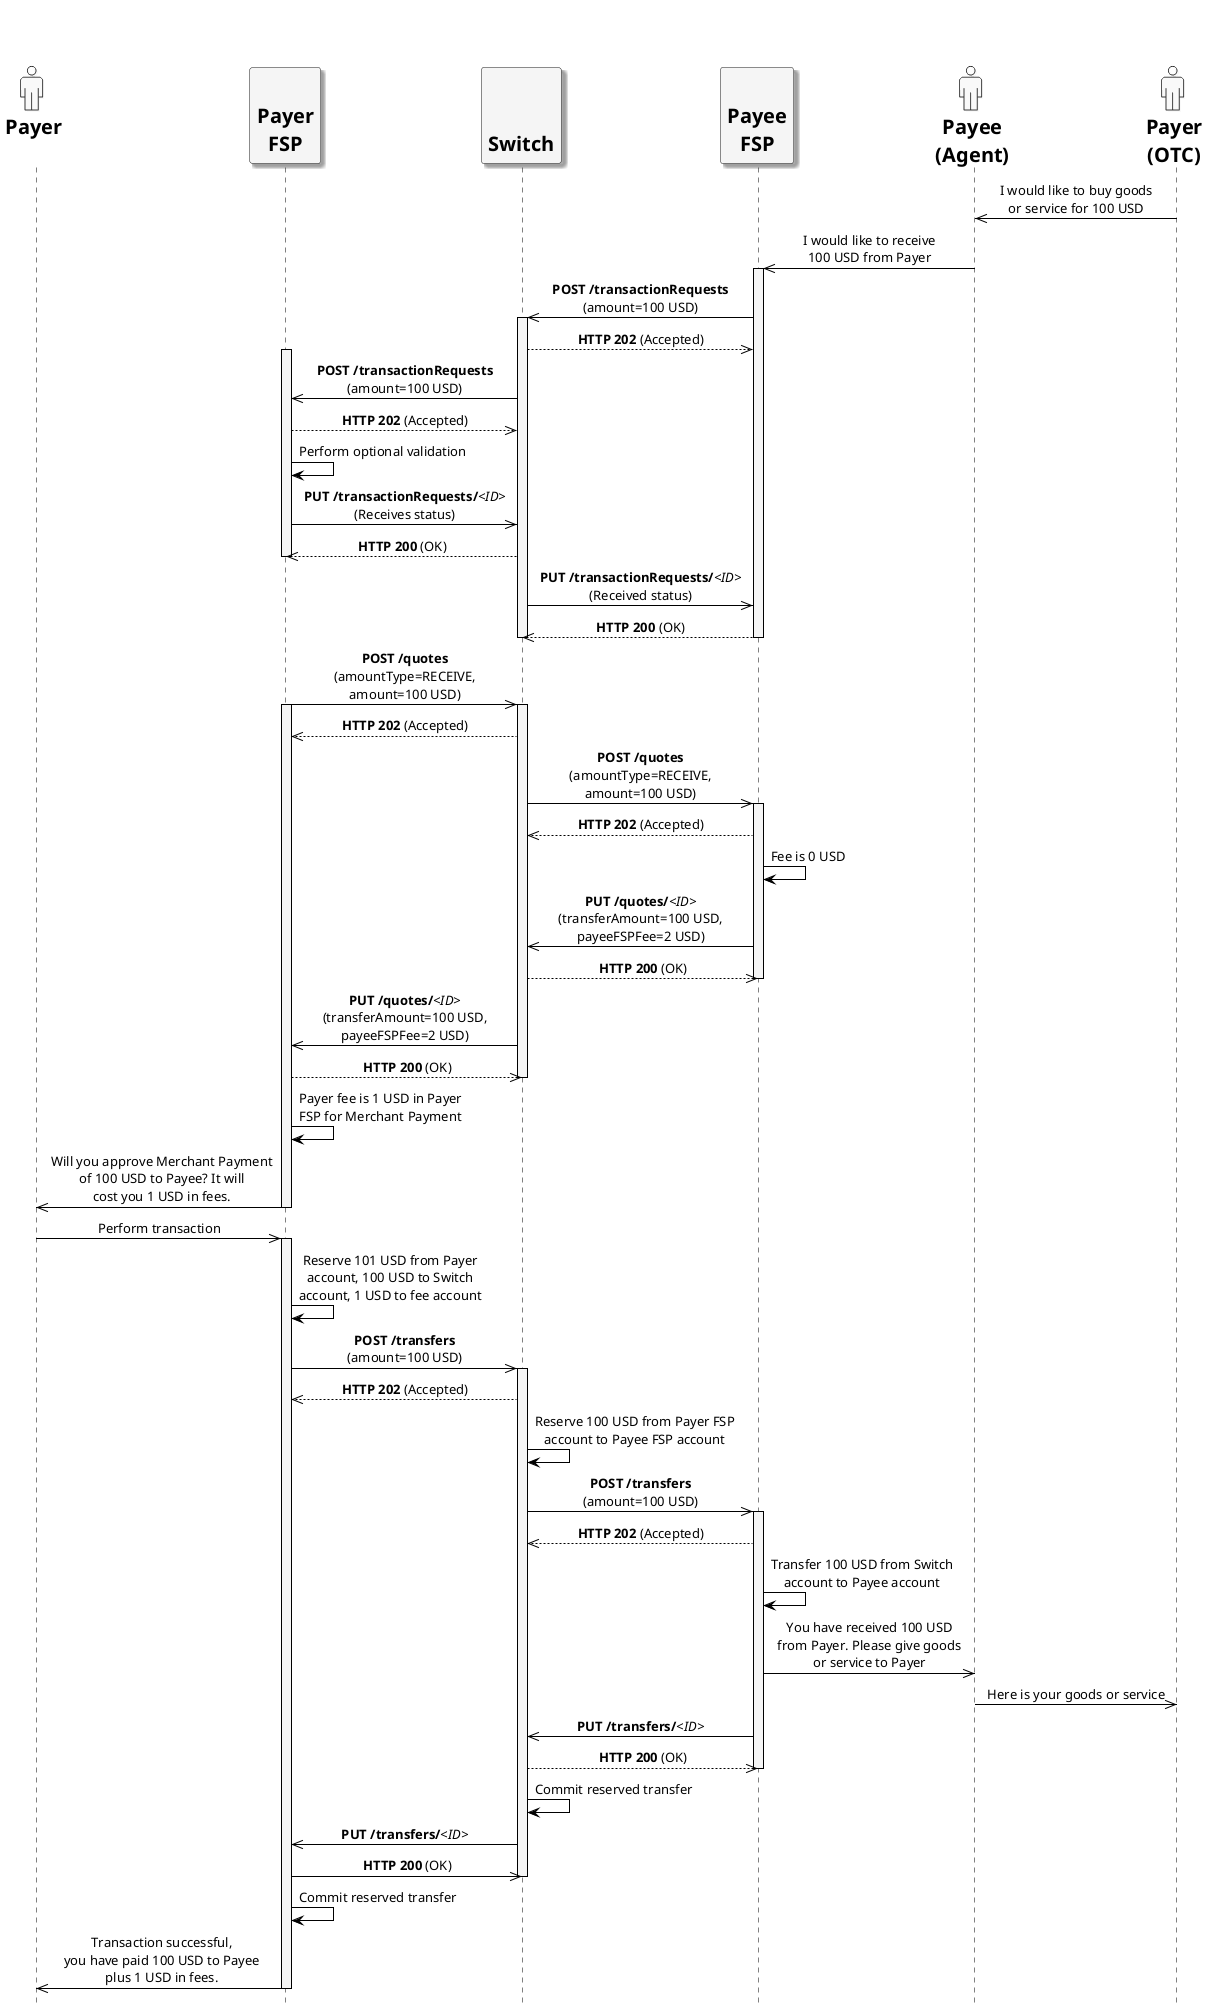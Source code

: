 /'*****
 License
 --------------
 Copyright © 2017 Bill & Melinda Gates Foundation
 The Mojaloop files are made available by the Bill & Melinda Gates Foundation under the Apache License, Version 2.0 (the "License") and you may not use these files except in compliance with the License. You may obtain a copy of the License at
 http://www.apache.org/licenses/LICENSE-2.0
 Unless required by applicable law or agreed to in writing, the Mojaloop files are distributed on an "AS IS" BASIS, WITHOUT WARRANTIES OR CONDITIONS OF ANY KIND, either express or implied. See the License for the specific language governing permissions and limitations under the License.
 Contributors
 --------------
 This is the official list of the Mojaloop project contributors for this file.
 Names of the original copyright holders (individuals or organizations)
 should be listed with a '*' in the first column. People who have
 contributed from an organization can be listed under the organization
 that actually holds the copyright for their contributions (see the
 Gates Foundation organization for an example). Those individuals should have
 their names indented and be marked with a '-'. Email address can be added
 optionally within square brackets <email>.
 * Gates Foundation
 - Name Surname <name.surname@gatesfoundation.com>

 * Henk Kodde <henk.kodde@modusbox.com>
 --------------
 ******'/

@startuml

' define actor image
sprite $actor [25x48/16] {
  0000000000010000000000000
  0000000006CAC910000000000
  0000000095101292000000000
  0000000651000119000000000
  0000000B10000018400000000
  0000001A10000016600000000
  0000000B10000017510000000
  000000083100001A210000000
  0000000191000176110000000
  000000003A866A61100000000
  0000000000466211100000000
  0003333333334443333310000
  0088888888888888888892000
  0821111111111111111118200
  8311111111111111111111A00
  A111111111111111111111A20
  A111111111111111111111A20
  A111111111111111111111A20
  A111111111111111111111A20
  A111111111111111111111A20
  A111111111111111111111A20
  A111111111111111111111A20
  A111111111111111111111A20
  A111551111111111138111A20
  A111661111111111139111A20
  A211661111111111139111A20
  A211661111111111139111A20
  A211661111161111139111A20
  A2116611111A2111139111A20
  A2116611111A2111139111A20
  A2116611111A2111139111A20
  A7669611111A211113A666B20
  36669611111A211113A666610
  00016611111A2111139111110
  00006611111A2111139100000
  00006611111A2111139100000
  00006611111A2111139100000
  00006611111A2111139100000
  00006611111A2111139100000
  00006611111A2111139100000
  00006611111A2111139100000
  00006611111A2111139100000
  00006611111A2111139100000
  00006611111A2111139100000
  00006966666B7666679100000
  0000266666666666664100000
  0000000111111111111100000
  0000000000000000000000000
}

' declaring skinparam
skinparam sequenceMessageAlign center
skinparam shadowing false
skinparam defaultFontName Verdana
skinparam monochrome true
skinparam SequenceLifeLineBackgroundColor WhiteSmoke
skinparam SequenceLifeLineBorderColor Black
skinparam ActorFontStyle Bold
skinparam ActorFontSize 20
skinparam ParticipantFontStyle Bold
skinparam ParticipantFontSize 20
skinparam ParticipantBackgroundColor WhiteSmoke
skinparam ArrowColor Black

skinparam actor {
  Bordercolor none
  Backgroundcolor none
  shadowing false
}

skinparam participant {
  shadowing true
}

hide footbox

' declare title
' title Merchant-Initiated Merchant Payment example

' Actor Keys:
' participant - FSP(Payer/Payee) and Switch
' actor - Payee/Payer(OTC/Agent)

' declare actors
actor "<$actor>\nPayer\n" as Payer
participant "\nPayer\nFSP" as PayerFSP
participant "\n\nSwitch" as Switch
participant "\nPayee\nFSP" as PayeeFSP
actor "<$actor>\nPayee\n(Agent)" as Payee
actor "<$actor>\nPayer\n(OTC)" as PayerOTC

' start flow
Payee <<- PayerOTC: I would like to buy goods\nor service for 100 USD
PayeeFSP <<- Payee: I would like to receive\n100 USD from Payer
activate PayeeFSP
PayeeFSP ->> Switch: **POST /transactionRequests**\n(amount=100 USD)
activate Switch
PayeeFSP <<-- Switch: **HTTP 202** (Accepted)
activate PayerFSP
PayerFSP <<- Switch: **POST /transactionRequests**\n(amount=100 USD)
PayerFSP -->> Switch: **HTTP 202** (Accepted)
PayerFSP -> PayerFSP: Perform optional validation
PayerFSP ->> Switch: **PUT /transactionRequests/**<i><ID></i>\n(Receives status)
PayerFSP <<-- Switch: **HTTP 200** (OK)
deactivate PayerFSP
Switch ->> PayeeFSP: **PUT /transactionRequests/**<i><ID></i>\n(Received status)
Switch <<-- PayeeFSP: **HTTP 200** (OK)
deactivate Switch
deactivate PayeeFSP
PayerFSP ->> Switch: **POST /quotes**\n(amountType=RECEIVE,\namount=100 USD)
activate PayerFSP
activate Switch
PayerFSP <<-- Switch: **HTTP 202** (Accepted)
Switch ->> PayeeFSP: **POST /quotes**\n(amountType=RECEIVE,\namount=100 USD)
activate PayeeFSP
Switch <<-- PayeeFSP: **HTTP 202** (Accepted)
PayeeFSP -> PayeeFSP: Fee is 0 USD
Switch <<- PayeeFSP: **PUT /quotes/**<i><ID></i>\n(transferAmount=100 USD,\npayeeFSPFee=2 USD)
Switch -->> PayeeFSP: **HTTP 200** (OK)
deactivate PayeeFSP
Switch ->> PayerFSP: **PUT /quotes/**<i><ID></i>\n(transferAmount=100 USD,\npayeeFSPFee=2 USD)
Switch <<-- PayerFSP: **HTTP 200** (OK)
deactivate Switch
PayerFSP -> PayerFSP: Payer fee is 1 USD in Payer\nFSP for Merchant Payment
Payer <<- PayerFSP: Will you approve Merchant Payment\nof 100 USD to Payee? It will\ncost you 1 USD in fees.
deactivate PayerFSP
Payer ->> PayerFSP: Perform transaction
activate PayerFSP
PayerFSP -> PayerFSP: Reserve 101 USD from Payer\naccount, 100 USD to Switch\naccount, 1 USD to fee account
PayerFSP ->> Switch: **POST /transfers**\n(amount=100 USD)
activate Switch
PayerFSP <<-- Switch: **HTTP 202** (Accepted)
Switch -> Switch: Reserve 100 USD from Payer FSP\naccount to Payee FSP account
Switch ->> PayeeFSP: **POST /transfers**\n(amount=100 USD)
activate PayeeFSP
Switch <<-- PayeeFSP: **HTTP 202** (Accepted)
PayeeFSP -> PayeeFSP: Transfer 100 USD from Switch\naccount to Payee account
PayeeFSP ->> Payee: You have received 100 USD\nfrom Payer. Please give goods\nor service to Payer
Payee ->> PayerOTC: Here is your goods or service
Switch <<- PayeeFSP: **PUT /transfers/**<i><ID></i>
Switch -->> PayeeFSP: **HTTP 200** (OK)
deactivate PayeeFSP
Switch -> Switch: Commit reserved transfer
PayerFSP <<- Switch: **PUT /transfers/**<i><ID></i>
PayerFSP ->> Switch: **HTTP 200** (OK)
deactivate Switch
PayerFSP -> PayerFSP: Commit reserved transfer
Payer <<- PayerFSP: Transaction successful,\nyou have paid 100 USD to Payee\nplus 1 USD in fees.
deactivate PayerFSP
@enduml
